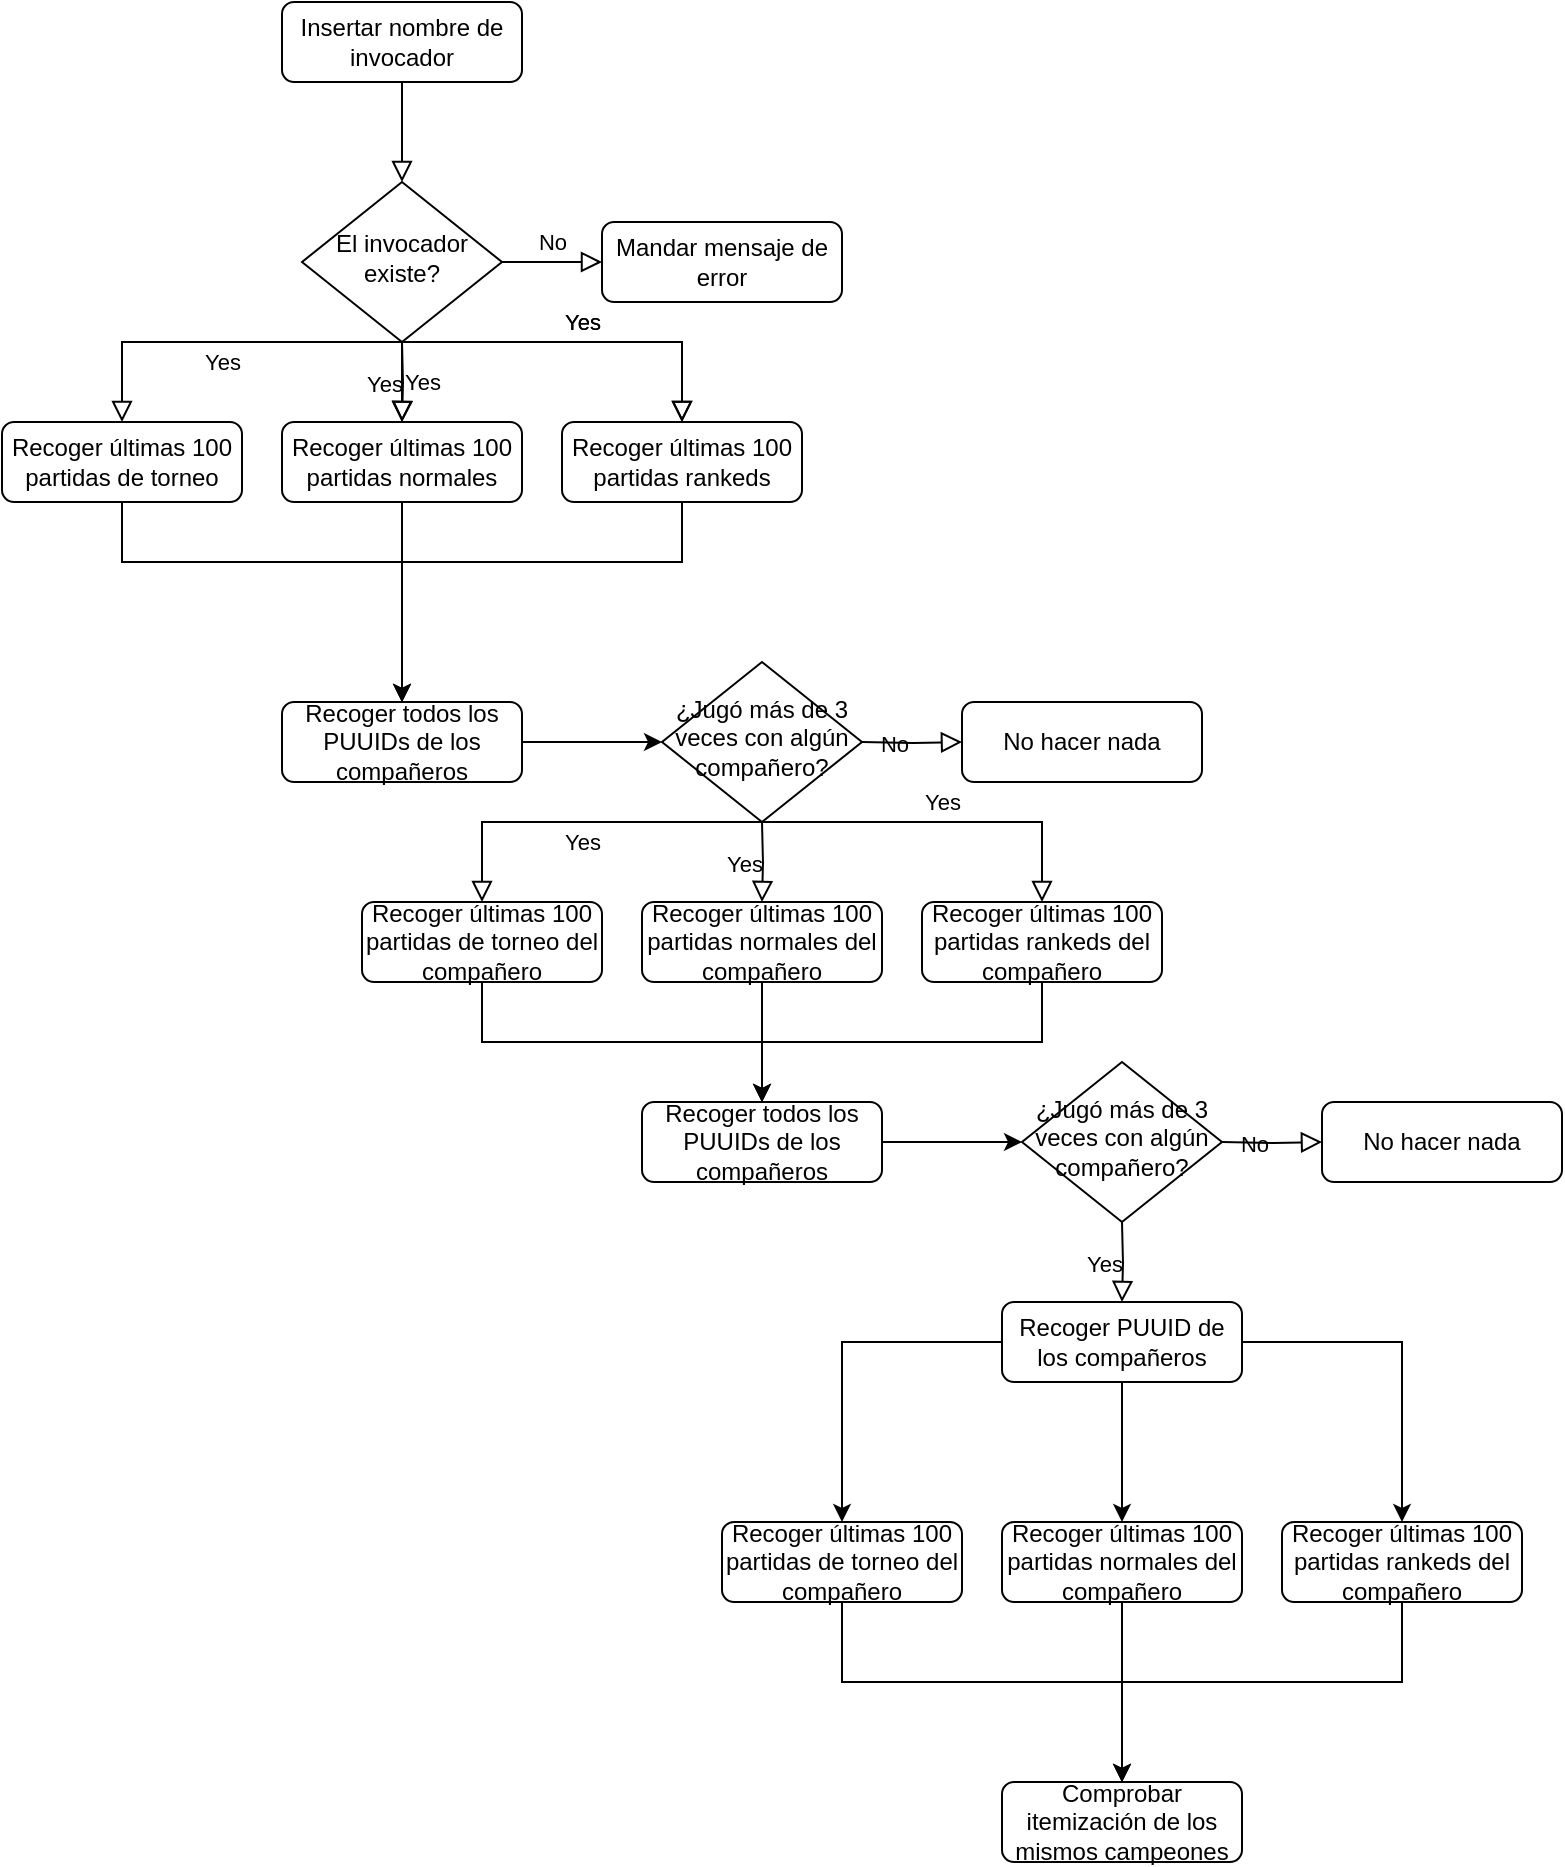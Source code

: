 <mxfile version="20.4.2" type="github">
  <diagram id="C5RBs43oDa-KdzZeNtuy" name="Page-1">
    <mxGraphModel dx="1625" dy="889" grid="1" gridSize="10" guides="1" tooltips="1" connect="1" arrows="1" fold="1" page="1" pageScale="1" pageWidth="827" pageHeight="1169" math="0" shadow="0">
      <root>
        <mxCell id="WIyWlLk6GJQsqaUBKTNV-0" />
        <mxCell id="WIyWlLk6GJQsqaUBKTNV-1" parent="WIyWlLk6GJQsqaUBKTNV-0" />
        <mxCell id="WIyWlLk6GJQsqaUBKTNV-2" value="" style="rounded=0;html=1;jettySize=auto;orthogonalLoop=1;fontSize=11;endArrow=block;endFill=0;endSize=8;strokeWidth=1;shadow=0;labelBackgroundColor=none;edgeStyle=orthogonalEdgeStyle;" parent="WIyWlLk6GJQsqaUBKTNV-1" source="WIyWlLk6GJQsqaUBKTNV-3" target="WIyWlLk6GJQsqaUBKTNV-6" edge="1">
          <mxGeometry relative="1" as="geometry" />
        </mxCell>
        <mxCell id="WIyWlLk6GJQsqaUBKTNV-3" value="Insertar nombre de invocador" style="rounded=1;whiteSpace=wrap;html=1;fontSize=12;glass=0;strokeWidth=1;shadow=0;" parent="WIyWlLk6GJQsqaUBKTNV-1" vertex="1">
          <mxGeometry x="160" y="80" width="120" height="40" as="geometry" />
        </mxCell>
        <mxCell id="WIyWlLk6GJQsqaUBKTNV-5" value="No" style="edgeStyle=orthogonalEdgeStyle;rounded=0;html=1;jettySize=auto;orthogonalLoop=1;fontSize=11;endArrow=block;endFill=0;endSize=8;strokeWidth=1;shadow=0;labelBackgroundColor=none;" parent="WIyWlLk6GJQsqaUBKTNV-1" source="WIyWlLk6GJQsqaUBKTNV-6" target="WIyWlLk6GJQsqaUBKTNV-7" edge="1">
          <mxGeometry y="10" relative="1" as="geometry">
            <mxPoint as="offset" />
          </mxGeometry>
        </mxCell>
        <mxCell id="WIyWlLk6GJQsqaUBKTNV-6" value="El invocador existe?" style="rhombus;whiteSpace=wrap;html=1;shadow=0;fontFamily=Helvetica;fontSize=12;align=center;strokeWidth=1;spacing=6;spacingTop=-4;" parent="WIyWlLk6GJQsqaUBKTNV-1" vertex="1">
          <mxGeometry x="170" y="170" width="100" height="80" as="geometry" />
        </mxCell>
        <mxCell id="WIyWlLk6GJQsqaUBKTNV-7" value="Mandar mensaje de error" style="rounded=1;whiteSpace=wrap;html=1;fontSize=12;glass=0;strokeWidth=1;shadow=0;" parent="WIyWlLk6GJQsqaUBKTNV-1" vertex="1">
          <mxGeometry x="320" y="190" width="120" height="40" as="geometry" />
        </mxCell>
        <mxCell id="WIyWlLk6GJQsqaUBKTNV-9" value="Yes" style="edgeStyle=orthogonalEdgeStyle;rounded=0;html=1;jettySize=auto;orthogonalLoop=1;fontSize=11;endArrow=block;endFill=0;endSize=8;strokeWidth=1;shadow=0;labelBackgroundColor=none;exitX=0.5;exitY=1;exitDx=0;exitDy=0;" parent="WIyWlLk6GJQsqaUBKTNV-1" source="WIyWlLk6GJQsqaUBKTNV-6" edge="1">
          <mxGeometry y="10" relative="1" as="geometry">
            <mxPoint as="offset" />
            <mxPoint x="270" y="330" as="sourcePoint" />
            <mxPoint x="220" y="290" as="targetPoint" />
          </mxGeometry>
        </mxCell>
        <mxCell id="LrOIRBqQ9tUEVcHZ-hFs-8" style="edgeStyle=orthogonalEdgeStyle;rounded=0;orthogonalLoop=1;jettySize=auto;html=1;entryX=0;entryY=0.5;entryDx=0;entryDy=0;" edge="1" parent="WIyWlLk6GJQsqaUBKTNV-1" source="WIyWlLk6GJQsqaUBKTNV-11" target="LrOIRBqQ9tUEVcHZ-hFs-7">
          <mxGeometry relative="1" as="geometry" />
        </mxCell>
        <mxCell id="WIyWlLk6GJQsqaUBKTNV-11" value="Recoger todos los PUUIDs de los compañeros" style="rounded=1;whiteSpace=wrap;html=1;fontSize=12;glass=0;strokeWidth=1;shadow=0;" parent="WIyWlLk6GJQsqaUBKTNV-1" vertex="1">
          <mxGeometry x="160" y="430" width="120" height="40" as="geometry" />
        </mxCell>
        <mxCell id="LrOIRBqQ9tUEVcHZ-hFs-5" style="edgeStyle=orthogonalEdgeStyle;rounded=0;orthogonalLoop=1;jettySize=auto;html=1;" edge="1" parent="WIyWlLk6GJQsqaUBKTNV-1" source="WIyWlLk6GJQsqaUBKTNV-12">
          <mxGeometry relative="1" as="geometry">
            <mxPoint x="220" y="430" as="targetPoint" />
          </mxGeometry>
        </mxCell>
        <mxCell id="WIyWlLk6GJQsqaUBKTNV-12" value="Recoger últimas 100 partidas normales" style="rounded=1;whiteSpace=wrap;html=1;fontSize=12;glass=0;strokeWidth=1;shadow=0;" parent="WIyWlLk6GJQsqaUBKTNV-1" vertex="1">
          <mxGeometry x="160" y="290" width="120" height="40" as="geometry" />
        </mxCell>
        <mxCell id="LrOIRBqQ9tUEVcHZ-hFs-6" style="edgeStyle=orthogonalEdgeStyle;rounded=0;orthogonalLoop=1;jettySize=auto;html=1;entryX=0.5;entryY=0;entryDx=0;entryDy=0;" edge="1" parent="WIyWlLk6GJQsqaUBKTNV-1" source="LrOIRBqQ9tUEVcHZ-hFs-0" target="WIyWlLk6GJQsqaUBKTNV-11">
          <mxGeometry relative="1" as="geometry">
            <Array as="points">
              <mxPoint x="80" y="360" />
              <mxPoint x="220" y="360" />
            </Array>
          </mxGeometry>
        </mxCell>
        <mxCell id="LrOIRBqQ9tUEVcHZ-hFs-0" value="Recoger últimas 100 partidas de torneo" style="rounded=1;whiteSpace=wrap;html=1;fontSize=12;glass=0;strokeWidth=1;shadow=0;" vertex="1" parent="WIyWlLk6GJQsqaUBKTNV-1">
          <mxGeometry x="20" y="290" width="120" height="40" as="geometry" />
        </mxCell>
        <mxCell id="LrOIRBqQ9tUEVcHZ-hFs-4" style="edgeStyle=orthogonalEdgeStyle;rounded=0;orthogonalLoop=1;jettySize=auto;html=1;entryX=0.5;entryY=0;entryDx=0;entryDy=0;" edge="1" parent="WIyWlLk6GJQsqaUBKTNV-1" source="LrOIRBqQ9tUEVcHZ-hFs-1" target="WIyWlLk6GJQsqaUBKTNV-11">
          <mxGeometry relative="1" as="geometry">
            <Array as="points">
              <mxPoint x="360" y="360" />
              <mxPoint x="220" y="360" />
            </Array>
          </mxGeometry>
        </mxCell>
        <mxCell id="LrOIRBqQ9tUEVcHZ-hFs-1" value="Recoger últimas 100 partidas rankeds" style="rounded=1;whiteSpace=wrap;html=1;fontSize=12;glass=0;strokeWidth=1;shadow=0;" vertex="1" parent="WIyWlLk6GJQsqaUBKTNV-1">
          <mxGeometry x="300" y="290" width="120" height="40" as="geometry" />
        </mxCell>
        <mxCell id="LrOIRBqQ9tUEVcHZ-hFs-2" value="Yes" style="edgeStyle=orthogonalEdgeStyle;rounded=0;html=1;jettySize=auto;orthogonalLoop=1;fontSize=11;endArrow=block;endFill=0;endSize=8;strokeWidth=1;shadow=0;labelBackgroundColor=none;entryX=0.5;entryY=0;entryDx=0;entryDy=0;exitX=0.5;exitY=1;exitDx=0;exitDy=0;" edge="1" parent="WIyWlLk6GJQsqaUBKTNV-1" source="WIyWlLk6GJQsqaUBKTNV-6" target="LrOIRBqQ9tUEVcHZ-hFs-1">
          <mxGeometry y="10" relative="1" as="geometry">
            <mxPoint as="offset" />
            <mxPoint x="230" y="260" as="sourcePoint" />
            <mxPoint x="230" y="300" as="targetPoint" />
            <Array as="points">
              <mxPoint x="360" y="250" />
            </Array>
          </mxGeometry>
        </mxCell>
        <mxCell id="LrOIRBqQ9tUEVcHZ-hFs-3" value="Yes" style="edgeStyle=orthogonalEdgeStyle;rounded=0;html=1;jettySize=auto;orthogonalLoop=1;fontSize=11;endArrow=block;endFill=0;endSize=8;strokeWidth=1;shadow=0;labelBackgroundColor=none;entryX=0.5;entryY=0;entryDx=0;entryDy=0;exitX=0.5;exitY=1;exitDx=0;exitDy=0;" edge="1" parent="WIyWlLk6GJQsqaUBKTNV-1" source="WIyWlLk6GJQsqaUBKTNV-6" target="LrOIRBqQ9tUEVcHZ-hFs-0">
          <mxGeometry y="10" relative="1" as="geometry">
            <mxPoint as="offset" />
            <mxPoint x="230" y="260" as="sourcePoint" />
            <mxPoint x="370" y="300" as="targetPoint" />
            <Array as="points">
              <mxPoint x="80" y="250" />
            </Array>
          </mxGeometry>
        </mxCell>
        <mxCell id="LrOIRBqQ9tUEVcHZ-hFs-7" value="¿Jugó más de 3 veces con algún compañero?" style="rhombus;whiteSpace=wrap;html=1;shadow=0;fontFamily=Helvetica;fontSize=12;align=center;strokeWidth=1;spacing=6;spacingTop=-4;" vertex="1" parent="WIyWlLk6GJQsqaUBKTNV-1">
          <mxGeometry x="350" y="410" width="100" height="80" as="geometry" />
        </mxCell>
        <mxCell id="LrOIRBqQ9tUEVcHZ-hFs-23" style="edgeStyle=orthogonalEdgeStyle;rounded=0;orthogonalLoop=1;jettySize=auto;html=1;entryX=0.5;entryY=0;entryDx=0;entryDy=0;" edge="1" parent="WIyWlLk6GJQsqaUBKTNV-1" source="LrOIRBqQ9tUEVcHZ-hFs-9" target="LrOIRBqQ9tUEVcHZ-hFs-22">
          <mxGeometry relative="1" as="geometry" />
        </mxCell>
        <mxCell id="LrOIRBqQ9tUEVcHZ-hFs-9" value="Recoger últimas 100 partidas normales&amp;nbsp;del compañero" style="rounded=1;whiteSpace=wrap;html=1;fontSize=12;glass=0;strokeWidth=1;shadow=0;" vertex="1" parent="WIyWlLk6GJQsqaUBKTNV-1">
          <mxGeometry x="340" y="530" width="120" height="40" as="geometry" />
        </mxCell>
        <mxCell id="LrOIRBqQ9tUEVcHZ-hFs-26" style="edgeStyle=orthogonalEdgeStyle;rounded=0;orthogonalLoop=1;jettySize=auto;html=1;entryX=0.5;entryY=0;entryDx=0;entryDy=0;" edge="1" parent="WIyWlLk6GJQsqaUBKTNV-1" source="LrOIRBqQ9tUEVcHZ-hFs-10" target="LrOIRBqQ9tUEVcHZ-hFs-22">
          <mxGeometry relative="1" as="geometry">
            <Array as="points">
              <mxPoint x="260" y="600" />
              <mxPoint x="400" y="600" />
            </Array>
          </mxGeometry>
        </mxCell>
        <mxCell id="LrOIRBqQ9tUEVcHZ-hFs-10" value="Recoger últimas 100 partidas de torneo&amp;nbsp;del compañero" style="rounded=1;whiteSpace=wrap;html=1;fontSize=12;glass=0;strokeWidth=1;shadow=0;" vertex="1" parent="WIyWlLk6GJQsqaUBKTNV-1">
          <mxGeometry x="200" y="530" width="120" height="40" as="geometry" />
        </mxCell>
        <mxCell id="LrOIRBqQ9tUEVcHZ-hFs-27" style="edgeStyle=orthogonalEdgeStyle;rounded=0;orthogonalLoop=1;jettySize=auto;html=1;entryX=0.5;entryY=0;entryDx=0;entryDy=0;" edge="1" parent="WIyWlLk6GJQsqaUBKTNV-1" source="LrOIRBqQ9tUEVcHZ-hFs-11" target="LrOIRBqQ9tUEVcHZ-hFs-22">
          <mxGeometry relative="1" as="geometry">
            <Array as="points">
              <mxPoint x="540" y="600" />
              <mxPoint x="400" y="600" />
            </Array>
          </mxGeometry>
        </mxCell>
        <mxCell id="LrOIRBqQ9tUEVcHZ-hFs-11" value="Recoger últimas 100 partidas rankeds del compañero" style="rounded=1;whiteSpace=wrap;html=1;fontSize=12;glass=0;strokeWidth=1;shadow=0;" vertex="1" parent="WIyWlLk6GJQsqaUBKTNV-1">
          <mxGeometry x="480" y="530" width="120" height="40" as="geometry" />
        </mxCell>
        <mxCell id="LrOIRBqQ9tUEVcHZ-hFs-12" value="Yes" style="edgeStyle=orthogonalEdgeStyle;rounded=0;html=1;jettySize=auto;orthogonalLoop=1;fontSize=11;endArrow=block;endFill=0;endSize=8;strokeWidth=1;shadow=0;labelBackgroundColor=none;entryX=0.5;entryY=0;entryDx=0;entryDy=0;exitX=0.5;exitY=1;exitDx=0;exitDy=0;" edge="1" parent="WIyWlLk6GJQsqaUBKTNV-1">
          <mxGeometry y="10" relative="1" as="geometry">
            <mxPoint as="offset" />
            <mxPoint x="220" y="250" as="sourcePoint" />
            <mxPoint x="360" y="290" as="targetPoint" />
            <Array as="points">
              <mxPoint x="360" y="250" />
            </Array>
          </mxGeometry>
        </mxCell>
        <mxCell id="LrOIRBqQ9tUEVcHZ-hFs-13" value="Yes" style="edgeStyle=orthogonalEdgeStyle;rounded=0;html=1;jettySize=auto;orthogonalLoop=1;fontSize=11;endArrow=block;endFill=0;endSize=8;strokeWidth=1;shadow=0;labelBackgroundColor=none;exitX=0.5;exitY=1;exitDx=0;exitDy=0;" edge="1" parent="WIyWlLk6GJQsqaUBKTNV-1">
          <mxGeometry y="10" relative="1" as="geometry">
            <mxPoint as="offset" />
            <mxPoint x="220" y="250" as="sourcePoint" />
            <mxPoint x="220" y="290" as="targetPoint" />
          </mxGeometry>
        </mxCell>
        <mxCell id="LrOIRBqQ9tUEVcHZ-hFs-14" value="Yes" style="edgeStyle=orthogonalEdgeStyle;rounded=0;html=1;jettySize=auto;orthogonalLoop=1;fontSize=11;endArrow=block;endFill=0;endSize=8;strokeWidth=1;shadow=0;labelBackgroundColor=none;entryX=0.5;entryY=0;entryDx=0;entryDy=0;exitX=0.5;exitY=1;exitDx=0;exitDy=0;" edge="1" parent="WIyWlLk6GJQsqaUBKTNV-1">
          <mxGeometry y="10" relative="1" as="geometry">
            <mxPoint as="offset" />
            <mxPoint x="400" y="490" as="sourcePoint" />
            <mxPoint x="260" y="530" as="targetPoint" />
            <Array as="points">
              <mxPoint x="260" y="490" />
            </Array>
          </mxGeometry>
        </mxCell>
        <mxCell id="LrOIRBqQ9tUEVcHZ-hFs-15" value="Yes" style="edgeStyle=orthogonalEdgeStyle;rounded=0;html=1;jettySize=auto;orthogonalLoop=1;fontSize=11;endArrow=block;endFill=0;endSize=8;strokeWidth=1;shadow=0;labelBackgroundColor=none;entryX=0.5;entryY=0;entryDx=0;entryDy=0;exitX=0.5;exitY=1;exitDx=0;exitDy=0;" edge="1" parent="WIyWlLk6GJQsqaUBKTNV-1">
          <mxGeometry y="10" relative="1" as="geometry">
            <mxPoint as="offset" />
            <mxPoint x="400" y="490" as="sourcePoint" />
            <mxPoint x="540" y="530" as="targetPoint" />
            <Array as="points">
              <mxPoint x="540" y="490" />
            </Array>
          </mxGeometry>
        </mxCell>
        <mxCell id="LrOIRBqQ9tUEVcHZ-hFs-16" value="Yes" style="edgeStyle=orthogonalEdgeStyle;rounded=0;html=1;jettySize=auto;orthogonalLoop=1;fontSize=11;endArrow=block;endFill=0;endSize=8;strokeWidth=1;shadow=0;labelBackgroundColor=none;exitX=0.5;exitY=1;exitDx=0;exitDy=0;" edge="1" parent="WIyWlLk6GJQsqaUBKTNV-1">
          <mxGeometry y="10" relative="1" as="geometry">
            <mxPoint as="offset" />
            <mxPoint x="400" y="490" as="sourcePoint" />
            <mxPoint x="400" y="530" as="targetPoint" />
          </mxGeometry>
        </mxCell>
        <mxCell id="LrOIRBqQ9tUEVcHZ-hFs-17" value="No" style="edgeStyle=orthogonalEdgeStyle;rounded=0;html=1;jettySize=auto;orthogonalLoop=1;fontSize=11;endArrow=block;endFill=0;endSize=8;strokeWidth=1;shadow=0;labelBackgroundColor=none;" edge="1" parent="WIyWlLk6GJQsqaUBKTNV-1" target="LrOIRBqQ9tUEVcHZ-hFs-18">
          <mxGeometry y="10" relative="1" as="geometry">
            <mxPoint as="offset" />
            <mxPoint x="450" y="450" as="sourcePoint" />
          </mxGeometry>
        </mxCell>
        <mxCell id="LrOIRBqQ9tUEVcHZ-hFs-18" value="No hacer nada" style="rounded=1;whiteSpace=wrap;html=1;fontSize=12;glass=0;strokeWidth=1;shadow=0;" vertex="1" parent="WIyWlLk6GJQsqaUBKTNV-1">
          <mxGeometry x="500" y="430" width="120" height="40" as="geometry" />
        </mxCell>
        <mxCell id="LrOIRBqQ9tUEVcHZ-hFs-25" style="edgeStyle=orthogonalEdgeStyle;rounded=0;orthogonalLoop=1;jettySize=auto;html=1;entryX=0;entryY=0.5;entryDx=0;entryDy=0;" edge="1" parent="WIyWlLk6GJQsqaUBKTNV-1" source="LrOIRBqQ9tUEVcHZ-hFs-22" target="LrOIRBqQ9tUEVcHZ-hFs-24">
          <mxGeometry relative="1" as="geometry" />
        </mxCell>
        <mxCell id="LrOIRBqQ9tUEVcHZ-hFs-22" value="Recoger todos los PUUIDs de los compañeros" style="rounded=1;whiteSpace=wrap;html=1;fontSize=12;glass=0;strokeWidth=1;shadow=0;" vertex="1" parent="WIyWlLk6GJQsqaUBKTNV-1">
          <mxGeometry x="340" y="630" width="120" height="40" as="geometry" />
        </mxCell>
        <mxCell id="LrOIRBqQ9tUEVcHZ-hFs-24" value="¿Jugó más de 3 veces con algún compañero?" style="rhombus;whiteSpace=wrap;html=1;shadow=0;fontFamily=Helvetica;fontSize=12;align=center;strokeWidth=1;spacing=6;spacingTop=-4;" vertex="1" parent="WIyWlLk6GJQsqaUBKTNV-1">
          <mxGeometry x="530" y="610" width="100" height="80" as="geometry" />
        </mxCell>
        <mxCell id="LrOIRBqQ9tUEVcHZ-hFs-42" style="edgeStyle=orthogonalEdgeStyle;rounded=0;orthogonalLoop=1;jettySize=auto;html=1;entryX=0.5;entryY=0;entryDx=0;entryDy=0;" edge="1" parent="WIyWlLk6GJQsqaUBKTNV-1" source="LrOIRBqQ9tUEVcHZ-hFs-28" target="LrOIRBqQ9tUEVcHZ-hFs-37">
          <mxGeometry relative="1" as="geometry" />
        </mxCell>
        <mxCell id="LrOIRBqQ9tUEVcHZ-hFs-43" style="edgeStyle=orthogonalEdgeStyle;rounded=0;orthogonalLoop=1;jettySize=auto;html=1;entryX=0.5;entryY=0;entryDx=0;entryDy=0;" edge="1" parent="WIyWlLk6GJQsqaUBKTNV-1" source="LrOIRBqQ9tUEVcHZ-hFs-28" target="LrOIRBqQ9tUEVcHZ-hFs-36">
          <mxGeometry relative="1" as="geometry" />
        </mxCell>
        <mxCell id="LrOIRBqQ9tUEVcHZ-hFs-44" style="edgeStyle=orthogonalEdgeStyle;rounded=0;orthogonalLoop=1;jettySize=auto;html=1;entryX=0.5;entryY=0;entryDx=0;entryDy=0;" edge="1" parent="WIyWlLk6GJQsqaUBKTNV-1" source="LrOIRBqQ9tUEVcHZ-hFs-28" target="LrOIRBqQ9tUEVcHZ-hFs-38">
          <mxGeometry relative="1" as="geometry" />
        </mxCell>
        <mxCell id="LrOIRBqQ9tUEVcHZ-hFs-28" value="Recoger PUUID de los compañeros" style="rounded=1;whiteSpace=wrap;html=1;fontSize=12;glass=0;strokeWidth=1;shadow=0;" vertex="1" parent="WIyWlLk6GJQsqaUBKTNV-1">
          <mxGeometry x="520" y="730" width="120" height="40" as="geometry" />
        </mxCell>
        <mxCell id="LrOIRBqQ9tUEVcHZ-hFs-33" value="Yes" style="edgeStyle=orthogonalEdgeStyle;rounded=0;html=1;jettySize=auto;orthogonalLoop=1;fontSize=11;endArrow=block;endFill=0;endSize=8;strokeWidth=1;shadow=0;labelBackgroundColor=none;exitX=0.5;exitY=1;exitDx=0;exitDy=0;" edge="1" parent="WIyWlLk6GJQsqaUBKTNV-1">
          <mxGeometry y="10" relative="1" as="geometry">
            <mxPoint as="offset" />
            <mxPoint x="580" y="690" as="sourcePoint" />
            <mxPoint x="580" y="730" as="targetPoint" />
          </mxGeometry>
        </mxCell>
        <mxCell id="LrOIRBqQ9tUEVcHZ-hFs-34" value="No" style="edgeStyle=orthogonalEdgeStyle;rounded=0;html=1;jettySize=auto;orthogonalLoop=1;fontSize=11;endArrow=block;endFill=0;endSize=8;strokeWidth=1;shadow=0;labelBackgroundColor=none;" edge="1" parent="WIyWlLk6GJQsqaUBKTNV-1" target="LrOIRBqQ9tUEVcHZ-hFs-35">
          <mxGeometry y="10" relative="1" as="geometry">
            <mxPoint as="offset" />
            <mxPoint x="630" y="650" as="sourcePoint" />
          </mxGeometry>
        </mxCell>
        <mxCell id="LrOIRBqQ9tUEVcHZ-hFs-35" value="No hacer nada" style="rounded=1;whiteSpace=wrap;html=1;fontSize=12;glass=0;strokeWidth=1;shadow=0;" vertex="1" parent="WIyWlLk6GJQsqaUBKTNV-1">
          <mxGeometry x="680" y="630" width="120" height="40" as="geometry" />
        </mxCell>
        <mxCell id="LrOIRBqQ9tUEVcHZ-hFs-47" style="edgeStyle=orthogonalEdgeStyle;rounded=0;orthogonalLoop=1;jettySize=auto;html=1;entryX=0.5;entryY=0;entryDx=0;entryDy=0;" edge="1" parent="WIyWlLk6GJQsqaUBKTNV-1" source="LrOIRBqQ9tUEVcHZ-hFs-36" target="LrOIRBqQ9tUEVcHZ-hFs-45">
          <mxGeometry relative="1" as="geometry" />
        </mxCell>
        <mxCell id="LrOIRBqQ9tUEVcHZ-hFs-36" value="Recoger últimas 100 partidas normales&amp;nbsp;del compañero" style="rounded=1;whiteSpace=wrap;html=1;fontSize=12;glass=0;strokeWidth=1;shadow=0;" vertex="1" parent="WIyWlLk6GJQsqaUBKTNV-1">
          <mxGeometry x="520" y="840" width="120" height="40" as="geometry" />
        </mxCell>
        <mxCell id="LrOIRBqQ9tUEVcHZ-hFs-48" style="edgeStyle=orthogonalEdgeStyle;rounded=0;orthogonalLoop=1;jettySize=auto;html=1;entryX=0.5;entryY=0;entryDx=0;entryDy=0;" edge="1" parent="WIyWlLk6GJQsqaUBKTNV-1" source="LrOIRBqQ9tUEVcHZ-hFs-37" target="LrOIRBqQ9tUEVcHZ-hFs-45">
          <mxGeometry relative="1" as="geometry">
            <Array as="points">
              <mxPoint x="440" y="920" />
              <mxPoint x="580" y="920" />
            </Array>
          </mxGeometry>
        </mxCell>
        <mxCell id="LrOIRBqQ9tUEVcHZ-hFs-37" value="Recoger últimas 100 partidas de torneo&amp;nbsp;del compañero" style="rounded=1;whiteSpace=wrap;html=1;fontSize=12;glass=0;strokeWidth=1;shadow=0;" vertex="1" parent="WIyWlLk6GJQsqaUBKTNV-1">
          <mxGeometry x="380" y="840" width="120" height="40" as="geometry" />
        </mxCell>
        <mxCell id="LrOIRBqQ9tUEVcHZ-hFs-46" style="edgeStyle=orthogonalEdgeStyle;rounded=0;orthogonalLoop=1;jettySize=auto;html=1;entryX=0.5;entryY=0;entryDx=0;entryDy=0;" edge="1" parent="WIyWlLk6GJQsqaUBKTNV-1" source="LrOIRBqQ9tUEVcHZ-hFs-38" target="LrOIRBqQ9tUEVcHZ-hFs-45">
          <mxGeometry relative="1" as="geometry">
            <Array as="points">
              <mxPoint x="720" y="920" />
              <mxPoint x="580" y="920" />
            </Array>
          </mxGeometry>
        </mxCell>
        <mxCell id="LrOIRBqQ9tUEVcHZ-hFs-38" value="Recoger últimas 100 partidas rankeds del compañero" style="rounded=1;whiteSpace=wrap;html=1;fontSize=12;glass=0;strokeWidth=1;shadow=0;" vertex="1" parent="WIyWlLk6GJQsqaUBKTNV-1">
          <mxGeometry x="660" y="840" width="120" height="40" as="geometry" />
        </mxCell>
        <mxCell id="LrOIRBqQ9tUEVcHZ-hFs-45" value="Comprobar itemización de los mismos campeones" style="rounded=1;whiteSpace=wrap;html=1;fontSize=12;glass=0;strokeWidth=1;shadow=0;" vertex="1" parent="WIyWlLk6GJQsqaUBKTNV-1">
          <mxGeometry x="520" y="970" width="120" height="40" as="geometry" />
        </mxCell>
      </root>
    </mxGraphModel>
  </diagram>
</mxfile>
